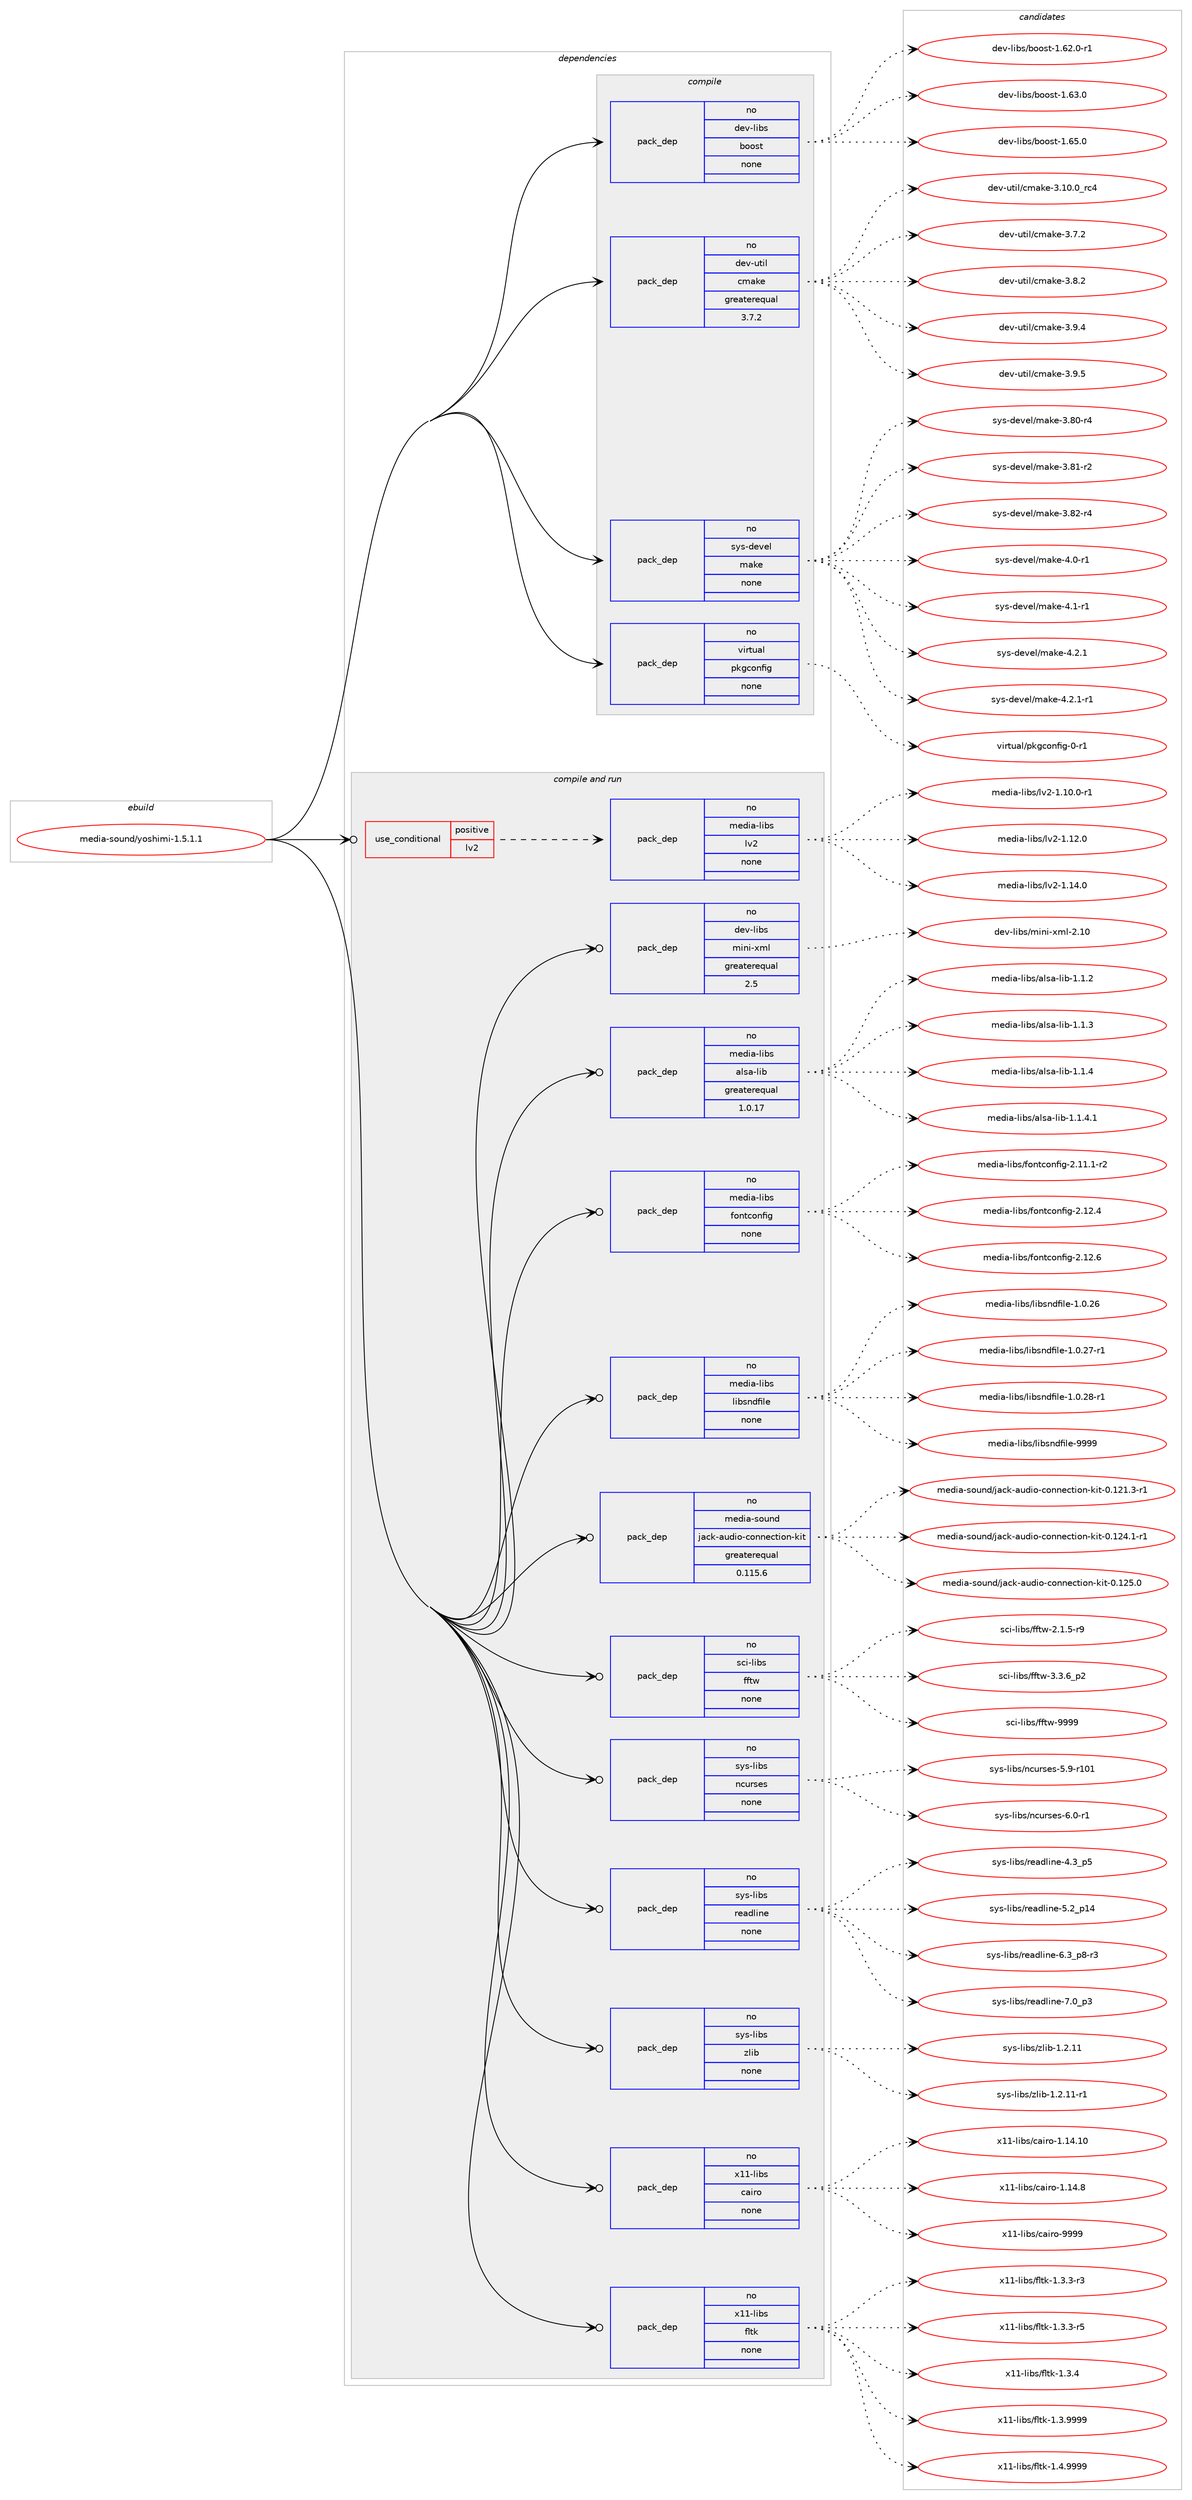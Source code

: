 digraph prolog {

# *************
# Graph options
# *************

newrank=true;
concentrate=true;
compound=true;
graph [rankdir=LR,fontname=Helvetica,fontsize=10,ranksep=1.5];#, ranksep=2.5, nodesep=0.2];
edge  [arrowhead=vee];
node  [fontname=Helvetica,fontsize=10];

# **********
# The ebuild
# **********

subgraph cluster_leftcol {
color=gray;
rank=same;
label=<<i>ebuild</i>>;
id [label="media-sound/yoshimi-1.5.1.1", color=red, width=4, href="../media-sound/yoshimi-1.5.1.1.svg"];
}

# ****************
# The dependencies
# ****************

subgraph cluster_midcol {
color=gray;
label=<<i>dependencies</i>>;
subgraph cluster_compile {
fillcolor="#eeeeee";
style=filled;
label=<<i>compile</i>>;
subgraph pack286770 {
dependency388284 [label=<<TABLE BORDER="0" CELLBORDER="1" CELLSPACING="0" CELLPADDING="4" WIDTH="220"><TR><TD ROWSPAN="6" CELLPADDING="30">pack_dep</TD></TR><TR><TD WIDTH="110">no</TD></TR><TR><TD>dev-libs</TD></TR><TR><TD>boost</TD></TR><TR><TD>none</TD></TR><TR><TD></TD></TR></TABLE>>, shape=none, color=blue];
}
id:e -> dependency388284:w [weight=20,style="solid",arrowhead="vee"];
subgraph pack286771 {
dependency388285 [label=<<TABLE BORDER="0" CELLBORDER="1" CELLSPACING="0" CELLPADDING="4" WIDTH="220"><TR><TD ROWSPAN="6" CELLPADDING="30">pack_dep</TD></TR><TR><TD WIDTH="110">no</TD></TR><TR><TD>dev-util</TD></TR><TR><TD>cmake</TD></TR><TR><TD>greaterequal</TD></TR><TR><TD>3.7.2</TD></TR></TABLE>>, shape=none, color=blue];
}
id:e -> dependency388285:w [weight=20,style="solid",arrowhead="vee"];
subgraph pack286772 {
dependency388286 [label=<<TABLE BORDER="0" CELLBORDER="1" CELLSPACING="0" CELLPADDING="4" WIDTH="220"><TR><TD ROWSPAN="6" CELLPADDING="30">pack_dep</TD></TR><TR><TD WIDTH="110">no</TD></TR><TR><TD>sys-devel</TD></TR><TR><TD>make</TD></TR><TR><TD>none</TD></TR><TR><TD></TD></TR></TABLE>>, shape=none, color=blue];
}
id:e -> dependency388286:w [weight=20,style="solid",arrowhead="vee"];
subgraph pack286773 {
dependency388287 [label=<<TABLE BORDER="0" CELLBORDER="1" CELLSPACING="0" CELLPADDING="4" WIDTH="220"><TR><TD ROWSPAN="6" CELLPADDING="30">pack_dep</TD></TR><TR><TD WIDTH="110">no</TD></TR><TR><TD>virtual</TD></TR><TR><TD>pkgconfig</TD></TR><TR><TD>none</TD></TR><TR><TD></TD></TR></TABLE>>, shape=none, color=blue];
}
id:e -> dependency388287:w [weight=20,style="solid",arrowhead="vee"];
}
subgraph cluster_compileandrun {
fillcolor="#eeeeee";
style=filled;
label=<<i>compile and run</i>>;
subgraph cond95211 {
dependency388288 [label=<<TABLE BORDER="0" CELLBORDER="1" CELLSPACING="0" CELLPADDING="4"><TR><TD ROWSPAN="3" CELLPADDING="10">use_conditional</TD></TR><TR><TD>positive</TD></TR><TR><TD>lv2</TD></TR></TABLE>>, shape=none, color=red];
subgraph pack286774 {
dependency388289 [label=<<TABLE BORDER="0" CELLBORDER="1" CELLSPACING="0" CELLPADDING="4" WIDTH="220"><TR><TD ROWSPAN="6" CELLPADDING="30">pack_dep</TD></TR><TR><TD WIDTH="110">no</TD></TR><TR><TD>media-libs</TD></TR><TR><TD>lv2</TD></TR><TR><TD>none</TD></TR><TR><TD></TD></TR></TABLE>>, shape=none, color=blue];
}
dependency388288:e -> dependency388289:w [weight=20,style="dashed",arrowhead="vee"];
}
id:e -> dependency388288:w [weight=20,style="solid",arrowhead="odotvee"];
subgraph pack286775 {
dependency388290 [label=<<TABLE BORDER="0" CELLBORDER="1" CELLSPACING="0" CELLPADDING="4" WIDTH="220"><TR><TD ROWSPAN="6" CELLPADDING="30">pack_dep</TD></TR><TR><TD WIDTH="110">no</TD></TR><TR><TD>dev-libs</TD></TR><TR><TD>mini-xml</TD></TR><TR><TD>greaterequal</TD></TR><TR><TD>2.5</TD></TR></TABLE>>, shape=none, color=blue];
}
id:e -> dependency388290:w [weight=20,style="solid",arrowhead="odotvee"];
subgraph pack286776 {
dependency388291 [label=<<TABLE BORDER="0" CELLBORDER="1" CELLSPACING="0" CELLPADDING="4" WIDTH="220"><TR><TD ROWSPAN="6" CELLPADDING="30">pack_dep</TD></TR><TR><TD WIDTH="110">no</TD></TR><TR><TD>media-libs</TD></TR><TR><TD>alsa-lib</TD></TR><TR><TD>greaterequal</TD></TR><TR><TD>1.0.17</TD></TR></TABLE>>, shape=none, color=blue];
}
id:e -> dependency388291:w [weight=20,style="solid",arrowhead="odotvee"];
subgraph pack286777 {
dependency388292 [label=<<TABLE BORDER="0" CELLBORDER="1" CELLSPACING="0" CELLPADDING="4" WIDTH="220"><TR><TD ROWSPAN="6" CELLPADDING="30">pack_dep</TD></TR><TR><TD WIDTH="110">no</TD></TR><TR><TD>media-libs</TD></TR><TR><TD>fontconfig</TD></TR><TR><TD>none</TD></TR><TR><TD></TD></TR></TABLE>>, shape=none, color=blue];
}
id:e -> dependency388292:w [weight=20,style="solid",arrowhead="odotvee"];
subgraph pack286778 {
dependency388293 [label=<<TABLE BORDER="0" CELLBORDER="1" CELLSPACING="0" CELLPADDING="4" WIDTH="220"><TR><TD ROWSPAN="6" CELLPADDING="30">pack_dep</TD></TR><TR><TD WIDTH="110">no</TD></TR><TR><TD>media-libs</TD></TR><TR><TD>libsndfile</TD></TR><TR><TD>none</TD></TR><TR><TD></TD></TR></TABLE>>, shape=none, color=blue];
}
id:e -> dependency388293:w [weight=20,style="solid",arrowhead="odotvee"];
subgraph pack286779 {
dependency388294 [label=<<TABLE BORDER="0" CELLBORDER="1" CELLSPACING="0" CELLPADDING="4" WIDTH="220"><TR><TD ROWSPAN="6" CELLPADDING="30">pack_dep</TD></TR><TR><TD WIDTH="110">no</TD></TR><TR><TD>media-sound</TD></TR><TR><TD>jack-audio-connection-kit</TD></TR><TR><TD>greaterequal</TD></TR><TR><TD>0.115.6</TD></TR></TABLE>>, shape=none, color=blue];
}
id:e -> dependency388294:w [weight=20,style="solid",arrowhead="odotvee"];
subgraph pack286780 {
dependency388295 [label=<<TABLE BORDER="0" CELLBORDER="1" CELLSPACING="0" CELLPADDING="4" WIDTH="220"><TR><TD ROWSPAN="6" CELLPADDING="30">pack_dep</TD></TR><TR><TD WIDTH="110">no</TD></TR><TR><TD>sci-libs</TD></TR><TR><TD>fftw</TD></TR><TR><TD>none</TD></TR><TR><TD></TD></TR></TABLE>>, shape=none, color=blue];
}
id:e -> dependency388295:w [weight=20,style="solid",arrowhead="odotvee"];
subgraph pack286781 {
dependency388296 [label=<<TABLE BORDER="0" CELLBORDER="1" CELLSPACING="0" CELLPADDING="4" WIDTH="220"><TR><TD ROWSPAN="6" CELLPADDING="30">pack_dep</TD></TR><TR><TD WIDTH="110">no</TD></TR><TR><TD>sys-libs</TD></TR><TR><TD>ncurses</TD></TR><TR><TD>none</TD></TR><TR><TD></TD></TR></TABLE>>, shape=none, color=blue];
}
id:e -> dependency388296:w [weight=20,style="solid",arrowhead="odotvee"];
subgraph pack286782 {
dependency388297 [label=<<TABLE BORDER="0" CELLBORDER="1" CELLSPACING="0" CELLPADDING="4" WIDTH="220"><TR><TD ROWSPAN="6" CELLPADDING="30">pack_dep</TD></TR><TR><TD WIDTH="110">no</TD></TR><TR><TD>sys-libs</TD></TR><TR><TD>readline</TD></TR><TR><TD>none</TD></TR><TR><TD></TD></TR></TABLE>>, shape=none, color=blue];
}
id:e -> dependency388297:w [weight=20,style="solid",arrowhead="odotvee"];
subgraph pack286783 {
dependency388298 [label=<<TABLE BORDER="0" CELLBORDER="1" CELLSPACING="0" CELLPADDING="4" WIDTH="220"><TR><TD ROWSPAN="6" CELLPADDING="30">pack_dep</TD></TR><TR><TD WIDTH="110">no</TD></TR><TR><TD>sys-libs</TD></TR><TR><TD>zlib</TD></TR><TR><TD>none</TD></TR><TR><TD></TD></TR></TABLE>>, shape=none, color=blue];
}
id:e -> dependency388298:w [weight=20,style="solid",arrowhead="odotvee"];
subgraph pack286784 {
dependency388299 [label=<<TABLE BORDER="0" CELLBORDER="1" CELLSPACING="0" CELLPADDING="4" WIDTH="220"><TR><TD ROWSPAN="6" CELLPADDING="30">pack_dep</TD></TR><TR><TD WIDTH="110">no</TD></TR><TR><TD>x11-libs</TD></TR><TR><TD>cairo</TD></TR><TR><TD>none</TD></TR><TR><TD></TD></TR></TABLE>>, shape=none, color=blue];
}
id:e -> dependency388299:w [weight=20,style="solid",arrowhead="odotvee"];
subgraph pack286785 {
dependency388300 [label=<<TABLE BORDER="0" CELLBORDER="1" CELLSPACING="0" CELLPADDING="4" WIDTH="220"><TR><TD ROWSPAN="6" CELLPADDING="30">pack_dep</TD></TR><TR><TD WIDTH="110">no</TD></TR><TR><TD>x11-libs</TD></TR><TR><TD>fltk</TD></TR><TR><TD>none</TD></TR><TR><TD></TD></TR></TABLE>>, shape=none, color=blue];
}
id:e -> dependency388300:w [weight=20,style="solid",arrowhead="odotvee"];
}
subgraph cluster_run {
fillcolor="#eeeeee";
style=filled;
label=<<i>run</i>>;
}
}

# **************
# The candidates
# **************

subgraph cluster_choices {
rank=same;
color=gray;
label=<<i>candidates</i>>;

subgraph choice286770 {
color=black;
nodesep=1;
choice10010111845108105981154798111111115116454946545046484511449 [label="dev-libs/boost-1.62.0-r1", color=red, width=4,href="../dev-libs/boost-1.62.0-r1.svg"];
choice1001011184510810598115479811111111511645494654514648 [label="dev-libs/boost-1.63.0", color=red, width=4,href="../dev-libs/boost-1.63.0.svg"];
choice1001011184510810598115479811111111511645494654534648 [label="dev-libs/boost-1.65.0", color=red, width=4,href="../dev-libs/boost-1.65.0.svg"];
dependency388284:e -> choice10010111845108105981154798111111115116454946545046484511449:w [style=dotted,weight="100"];
dependency388284:e -> choice1001011184510810598115479811111111511645494654514648:w [style=dotted,weight="100"];
dependency388284:e -> choice1001011184510810598115479811111111511645494654534648:w [style=dotted,weight="100"];
}
subgraph choice286771 {
color=black;
nodesep=1;
choice1001011184511711610510847991099710710145514649484648951149952 [label="dev-util/cmake-3.10.0_rc4", color=red, width=4,href="../dev-util/cmake-3.10.0_rc4.svg"];
choice10010111845117116105108479910997107101455146554650 [label="dev-util/cmake-3.7.2", color=red, width=4,href="../dev-util/cmake-3.7.2.svg"];
choice10010111845117116105108479910997107101455146564650 [label="dev-util/cmake-3.8.2", color=red, width=4,href="../dev-util/cmake-3.8.2.svg"];
choice10010111845117116105108479910997107101455146574652 [label="dev-util/cmake-3.9.4", color=red, width=4,href="../dev-util/cmake-3.9.4.svg"];
choice10010111845117116105108479910997107101455146574653 [label="dev-util/cmake-3.9.5", color=red, width=4,href="../dev-util/cmake-3.9.5.svg"];
dependency388285:e -> choice1001011184511711610510847991099710710145514649484648951149952:w [style=dotted,weight="100"];
dependency388285:e -> choice10010111845117116105108479910997107101455146554650:w [style=dotted,weight="100"];
dependency388285:e -> choice10010111845117116105108479910997107101455146564650:w [style=dotted,weight="100"];
dependency388285:e -> choice10010111845117116105108479910997107101455146574652:w [style=dotted,weight="100"];
dependency388285:e -> choice10010111845117116105108479910997107101455146574653:w [style=dotted,weight="100"];
}
subgraph choice286772 {
color=black;
nodesep=1;
choice11512111545100101118101108471099710710145514656484511452 [label="sys-devel/make-3.80-r4", color=red, width=4,href="../sys-devel/make-3.80-r4.svg"];
choice11512111545100101118101108471099710710145514656494511450 [label="sys-devel/make-3.81-r2", color=red, width=4,href="../sys-devel/make-3.81-r2.svg"];
choice11512111545100101118101108471099710710145514656504511452 [label="sys-devel/make-3.82-r4", color=red, width=4,href="../sys-devel/make-3.82-r4.svg"];
choice115121115451001011181011084710997107101455246484511449 [label="sys-devel/make-4.0-r1", color=red, width=4,href="../sys-devel/make-4.0-r1.svg"];
choice115121115451001011181011084710997107101455246494511449 [label="sys-devel/make-4.1-r1", color=red, width=4,href="../sys-devel/make-4.1-r1.svg"];
choice115121115451001011181011084710997107101455246504649 [label="sys-devel/make-4.2.1", color=red, width=4,href="../sys-devel/make-4.2.1.svg"];
choice1151211154510010111810110847109971071014552465046494511449 [label="sys-devel/make-4.2.1-r1", color=red, width=4,href="../sys-devel/make-4.2.1-r1.svg"];
dependency388286:e -> choice11512111545100101118101108471099710710145514656484511452:w [style=dotted,weight="100"];
dependency388286:e -> choice11512111545100101118101108471099710710145514656494511450:w [style=dotted,weight="100"];
dependency388286:e -> choice11512111545100101118101108471099710710145514656504511452:w [style=dotted,weight="100"];
dependency388286:e -> choice115121115451001011181011084710997107101455246484511449:w [style=dotted,weight="100"];
dependency388286:e -> choice115121115451001011181011084710997107101455246494511449:w [style=dotted,weight="100"];
dependency388286:e -> choice115121115451001011181011084710997107101455246504649:w [style=dotted,weight="100"];
dependency388286:e -> choice1151211154510010111810110847109971071014552465046494511449:w [style=dotted,weight="100"];
}
subgraph choice286773 {
color=black;
nodesep=1;
choice11810511411611797108471121071039911111010210510345484511449 [label="virtual/pkgconfig-0-r1", color=red, width=4,href="../virtual/pkgconfig-0-r1.svg"];
dependency388287:e -> choice11810511411611797108471121071039911111010210510345484511449:w [style=dotted,weight="100"];
}
subgraph choice286774 {
color=black;
nodesep=1;
choice1091011001059745108105981154710811850454946494846484511449 [label="media-libs/lv2-1.10.0-r1", color=red, width=4,href="../media-libs/lv2-1.10.0-r1.svg"];
choice109101100105974510810598115471081185045494649504648 [label="media-libs/lv2-1.12.0", color=red, width=4,href="../media-libs/lv2-1.12.0.svg"];
choice109101100105974510810598115471081185045494649524648 [label="media-libs/lv2-1.14.0", color=red, width=4,href="../media-libs/lv2-1.14.0.svg"];
dependency388289:e -> choice1091011001059745108105981154710811850454946494846484511449:w [style=dotted,weight="100"];
dependency388289:e -> choice109101100105974510810598115471081185045494649504648:w [style=dotted,weight="100"];
dependency388289:e -> choice109101100105974510810598115471081185045494649524648:w [style=dotted,weight="100"];
}
subgraph choice286775 {
color=black;
nodesep=1;
choice100101118451081059811547109105110105451201091084550464948 [label="dev-libs/mini-xml-2.10", color=red, width=4,href="../dev-libs/mini-xml-2.10.svg"];
dependency388290:e -> choice100101118451081059811547109105110105451201091084550464948:w [style=dotted,weight="100"];
}
subgraph choice286776 {
color=black;
nodesep=1;
choice1091011001059745108105981154797108115974510810598454946494650 [label="media-libs/alsa-lib-1.1.2", color=red, width=4,href="../media-libs/alsa-lib-1.1.2.svg"];
choice1091011001059745108105981154797108115974510810598454946494651 [label="media-libs/alsa-lib-1.1.3", color=red, width=4,href="../media-libs/alsa-lib-1.1.3.svg"];
choice1091011001059745108105981154797108115974510810598454946494652 [label="media-libs/alsa-lib-1.1.4", color=red, width=4,href="../media-libs/alsa-lib-1.1.4.svg"];
choice10910110010597451081059811547971081159745108105984549464946524649 [label="media-libs/alsa-lib-1.1.4.1", color=red, width=4,href="../media-libs/alsa-lib-1.1.4.1.svg"];
dependency388291:e -> choice1091011001059745108105981154797108115974510810598454946494650:w [style=dotted,weight="100"];
dependency388291:e -> choice1091011001059745108105981154797108115974510810598454946494651:w [style=dotted,weight="100"];
dependency388291:e -> choice1091011001059745108105981154797108115974510810598454946494652:w [style=dotted,weight="100"];
dependency388291:e -> choice10910110010597451081059811547971081159745108105984549464946524649:w [style=dotted,weight="100"];
}
subgraph choice286777 {
color=black;
nodesep=1;
choice1091011001059745108105981154710211111011699111110102105103455046494946494511450 [label="media-libs/fontconfig-2.11.1-r2", color=red, width=4,href="../media-libs/fontconfig-2.11.1-r2.svg"];
choice109101100105974510810598115471021111101169911111010210510345504649504652 [label="media-libs/fontconfig-2.12.4", color=red, width=4,href="../media-libs/fontconfig-2.12.4.svg"];
choice109101100105974510810598115471021111101169911111010210510345504649504654 [label="media-libs/fontconfig-2.12.6", color=red, width=4,href="../media-libs/fontconfig-2.12.6.svg"];
dependency388292:e -> choice1091011001059745108105981154710211111011699111110102105103455046494946494511450:w [style=dotted,weight="100"];
dependency388292:e -> choice109101100105974510810598115471021111101169911111010210510345504649504652:w [style=dotted,weight="100"];
dependency388292:e -> choice109101100105974510810598115471021111101169911111010210510345504649504654:w [style=dotted,weight="100"];
}
subgraph choice286778 {
color=black;
nodesep=1;
choice109101100105974510810598115471081059811511010010210510810145494648465054 [label="media-libs/libsndfile-1.0.26", color=red, width=4,href="../media-libs/libsndfile-1.0.26.svg"];
choice1091011001059745108105981154710810598115110100102105108101454946484650554511449 [label="media-libs/libsndfile-1.0.27-r1", color=red, width=4,href="../media-libs/libsndfile-1.0.27-r1.svg"];
choice1091011001059745108105981154710810598115110100102105108101454946484650564511449 [label="media-libs/libsndfile-1.0.28-r1", color=red, width=4,href="../media-libs/libsndfile-1.0.28-r1.svg"];
choice10910110010597451081059811547108105981151101001021051081014557575757 [label="media-libs/libsndfile-9999", color=red, width=4,href="../media-libs/libsndfile-9999.svg"];
dependency388293:e -> choice109101100105974510810598115471081059811511010010210510810145494648465054:w [style=dotted,weight="100"];
dependency388293:e -> choice1091011001059745108105981154710810598115110100102105108101454946484650554511449:w [style=dotted,weight="100"];
dependency388293:e -> choice1091011001059745108105981154710810598115110100102105108101454946484650564511449:w [style=dotted,weight="100"];
dependency388293:e -> choice10910110010597451081059811547108105981151101001021051081014557575757:w [style=dotted,weight="100"];
}
subgraph choice286779 {
color=black;
nodesep=1;
choice109101100105974511511111711010047106979910745971171001051114599111110110101991161051111104510710511645484649504946514511449 [label="media-sound/jack-audio-connection-kit-0.121.3-r1", color=red, width=4,href="../media-sound/jack-audio-connection-kit-0.121.3-r1.svg"];
choice109101100105974511511111711010047106979910745971171001051114599111110110101991161051111104510710511645484649505246494511449 [label="media-sound/jack-audio-connection-kit-0.124.1-r1", color=red, width=4,href="../media-sound/jack-audio-connection-kit-0.124.1-r1.svg"];
choice10910110010597451151111171101004710697991074597117100105111459911111011010199116105111110451071051164548464950534648 [label="media-sound/jack-audio-connection-kit-0.125.0", color=red, width=4,href="../media-sound/jack-audio-connection-kit-0.125.0.svg"];
dependency388294:e -> choice109101100105974511511111711010047106979910745971171001051114599111110110101991161051111104510710511645484649504946514511449:w [style=dotted,weight="100"];
dependency388294:e -> choice109101100105974511511111711010047106979910745971171001051114599111110110101991161051111104510710511645484649505246494511449:w [style=dotted,weight="100"];
dependency388294:e -> choice10910110010597451151111171101004710697991074597117100105111459911111011010199116105111110451071051164548464950534648:w [style=dotted,weight="100"];
}
subgraph choice286780 {
color=black;
nodesep=1;
choice115991054510810598115471021021161194550464946534511457 [label="sci-libs/fftw-2.1.5-r9", color=red, width=4,href="../sci-libs/fftw-2.1.5-r9.svg"];
choice115991054510810598115471021021161194551465146549511250 [label="sci-libs/fftw-3.3.6_p2", color=red, width=4,href="../sci-libs/fftw-3.3.6_p2.svg"];
choice115991054510810598115471021021161194557575757 [label="sci-libs/fftw-9999", color=red, width=4,href="../sci-libs/fftw-9999.svg"];
dependency388295:e -> choice115991054510810598115471021021161194550464946534511457:w [style=dotted,weight="100"];
dependency388295:e -> choice115991054510810598115471021021161194551465146549511250:w [style=dotted,weight="100"];
dependency388295:e -> choice115991054510810598115471021021161194557575757:w [style=dotted,weight="100"];
}
subgraph choice286781 {
color=black;
nodesep=1;
choice115121115451081059811547110991171141151011154553465745114494849 [label="sys-libs/ncurses-5.9-r101", color=red, width=4,href="../sys-libs/ncurses-5.9-r101.svg"];
choice11512111545108105981154711099117114115101115455446484511449 [label="sys-libs/ncurses-6.0-r1", color=red, width=4,href="../sys-libs/ncurses-6.0-r1.svg"];
dependency388296:e -> choice115121115451081059811547110991171141151011154553465745114494849:w [style=dotted,weight="100"];
dependency388296:e -> choice11512111545108105981154711099117114115101115455446484511449:w [style=dotted,weight="100"];
}
subgraph choice286782 {
color=black;
nodesep=1;
choice11512111545108105981154711410197100108105110101455246519511253 [label="sys-libs/readline-4.3_p5", color=red, width=4,href="../sys-libs/readline-4.3_p5.svg"];
choice1151211154510810598115471141019710010810511010145534650951124952 [label="sys-libs/readline-5.2_p14", color=red, width=4,href="../sys-libs/readline-5.2_p14.svg"];
choice115121115451081059811547114101971001081051101014554465195112564511451 [label="sys-libs/readline-6.3_p8-r3", color=red, width=4,href="../sys-libs/readline-6.3_p8-r3.svg"];
choice11512111545108105981154711410197100108105110101455546489511251 [label="sys-libs/readline-7.0_p3", color=red, width=4,href="../sys-libs/readline-7.0_p3.svg"];
dependency388297:e -> choice11512111545108105981154711410197100108105110101455246519511253:w [style=dotted,weight="100"];
dependency388297:e -> choice1151211154510810598115471141019710010810511010145534650951124952:w [style=dotted,weight="100"];
dependency388297:e -> choice115121115451081059811547114101971001081051101014554465195112564511451:w [style=dotted,weight="100"];
dependency388297:e -> choice11512111545108105981154711410197100108105110101455546489511251:w [style=dotted,weight="100"];
}
subgraph choice286783 {
color=black;
nodesep=1;
choice1151211154510810598115471221081059845494650464949 [label="sys-libs/zlib-1.2.11", color=red, width=4,href="../sys-libs/zlib-1.2.11.svg"];
choice11512111545108105981154712210810598454946504649494511449 [label="sys-libs/zlib-1.2.11-r1", color=red, width=4,href="../sys-libs/zlib-1.2.11-r1.svg"];
dependency388298:e -> choice1151211154510810598115471221081059845494650464949:w [style=dotted,weight="100"];
dependency388298:e -> choice11512111545108105981154712210810598454946504649494511449:w [style=dotted,weight="100"];
}
subgraph choice286784 {
color=black;
nodesep=1;
choice120494945108105981154799971051141114549464952464948 [label="x11-libs/cairo-1.14.10", color=red, width=4,href="../x11-libs/cairo-1.14.10.svg"];
choice1204949451081059811547999710511411145494649524656 [label="x11-libs/cairo-1.14.8", color=red, width=4,href="../x11-libs/cairo-1.14.8.svg"];
choice120494945108105981154799971051141114557575757 [label="x11-libs/cairo-9999", color=red, width=4,href="../x11-libs/cairo-9999.svg"];
dependency388299:e -> choice120494945108105981154799971051141114549464952464948:w [style=dotted,weight="100"];
dependency388299:e -> choice1204949451081059811547999710511411145494649524656:w [style=dotted,weight="100"];
dependency388299:e -> choice120494945108105981154799971051141114557575757:w [style=dotted,weight="100"];
}
subgraph choice286785 {
color=black;
nodesep=1;
choice12049494510810598115471021081161074549465146514511451 [label="x11-libs/fltk-1.3.3-r3", color=red, width=4,href="../x11-libs/fltk-1.3.3-r3.svg"];
choice12049494510810598115471021081161074549465146514511453 [label="x11-libs/fltk-1.3.3-r5", color=red, width=4,href="../x11-libs/fltk-1.3.3-r5.svg"];
choice1204949451081059811547102108116107454946514652 [label="x11-libs/fltk-1.3.4", color=red, width=4,href="../x11-libs/fltk-1.3.4.svg"];
choice1204949451081059811547102108116107454946514657575757 [label="x11-libs/fltk-1.3.9999", color=red, width=4,href="../x11-libs/fltk-1.3.9999.svg"];
choice1204949451081059811547102108116107454946524657575757 [label="x11-libs/fltk-1.4.9999", color=red, width=4,href="../x11-libs/fltk-1.4.9999.svg"];
dependency388300:e -> choice12049494510810598115471021081161074549465146514511451:w [style=dotted,weight="100"];
dependency388300:e -> choice12049494510810598115471021081161074549465146514511453:w [style=dotted,weight="100"];
dependency388300:e -> choice1204949451081059811547102108116107454946514652:w [style=dotted,weight="100"];
dependency388300:e -> choice1204949451081059811547102108116107454946514657575757:w [style=dotted,weight="100"];
dependency388300:e -> choice1204949451081059811547102108116107454946524657575757:w [style=dotted,weight="100"];
}
}

}

